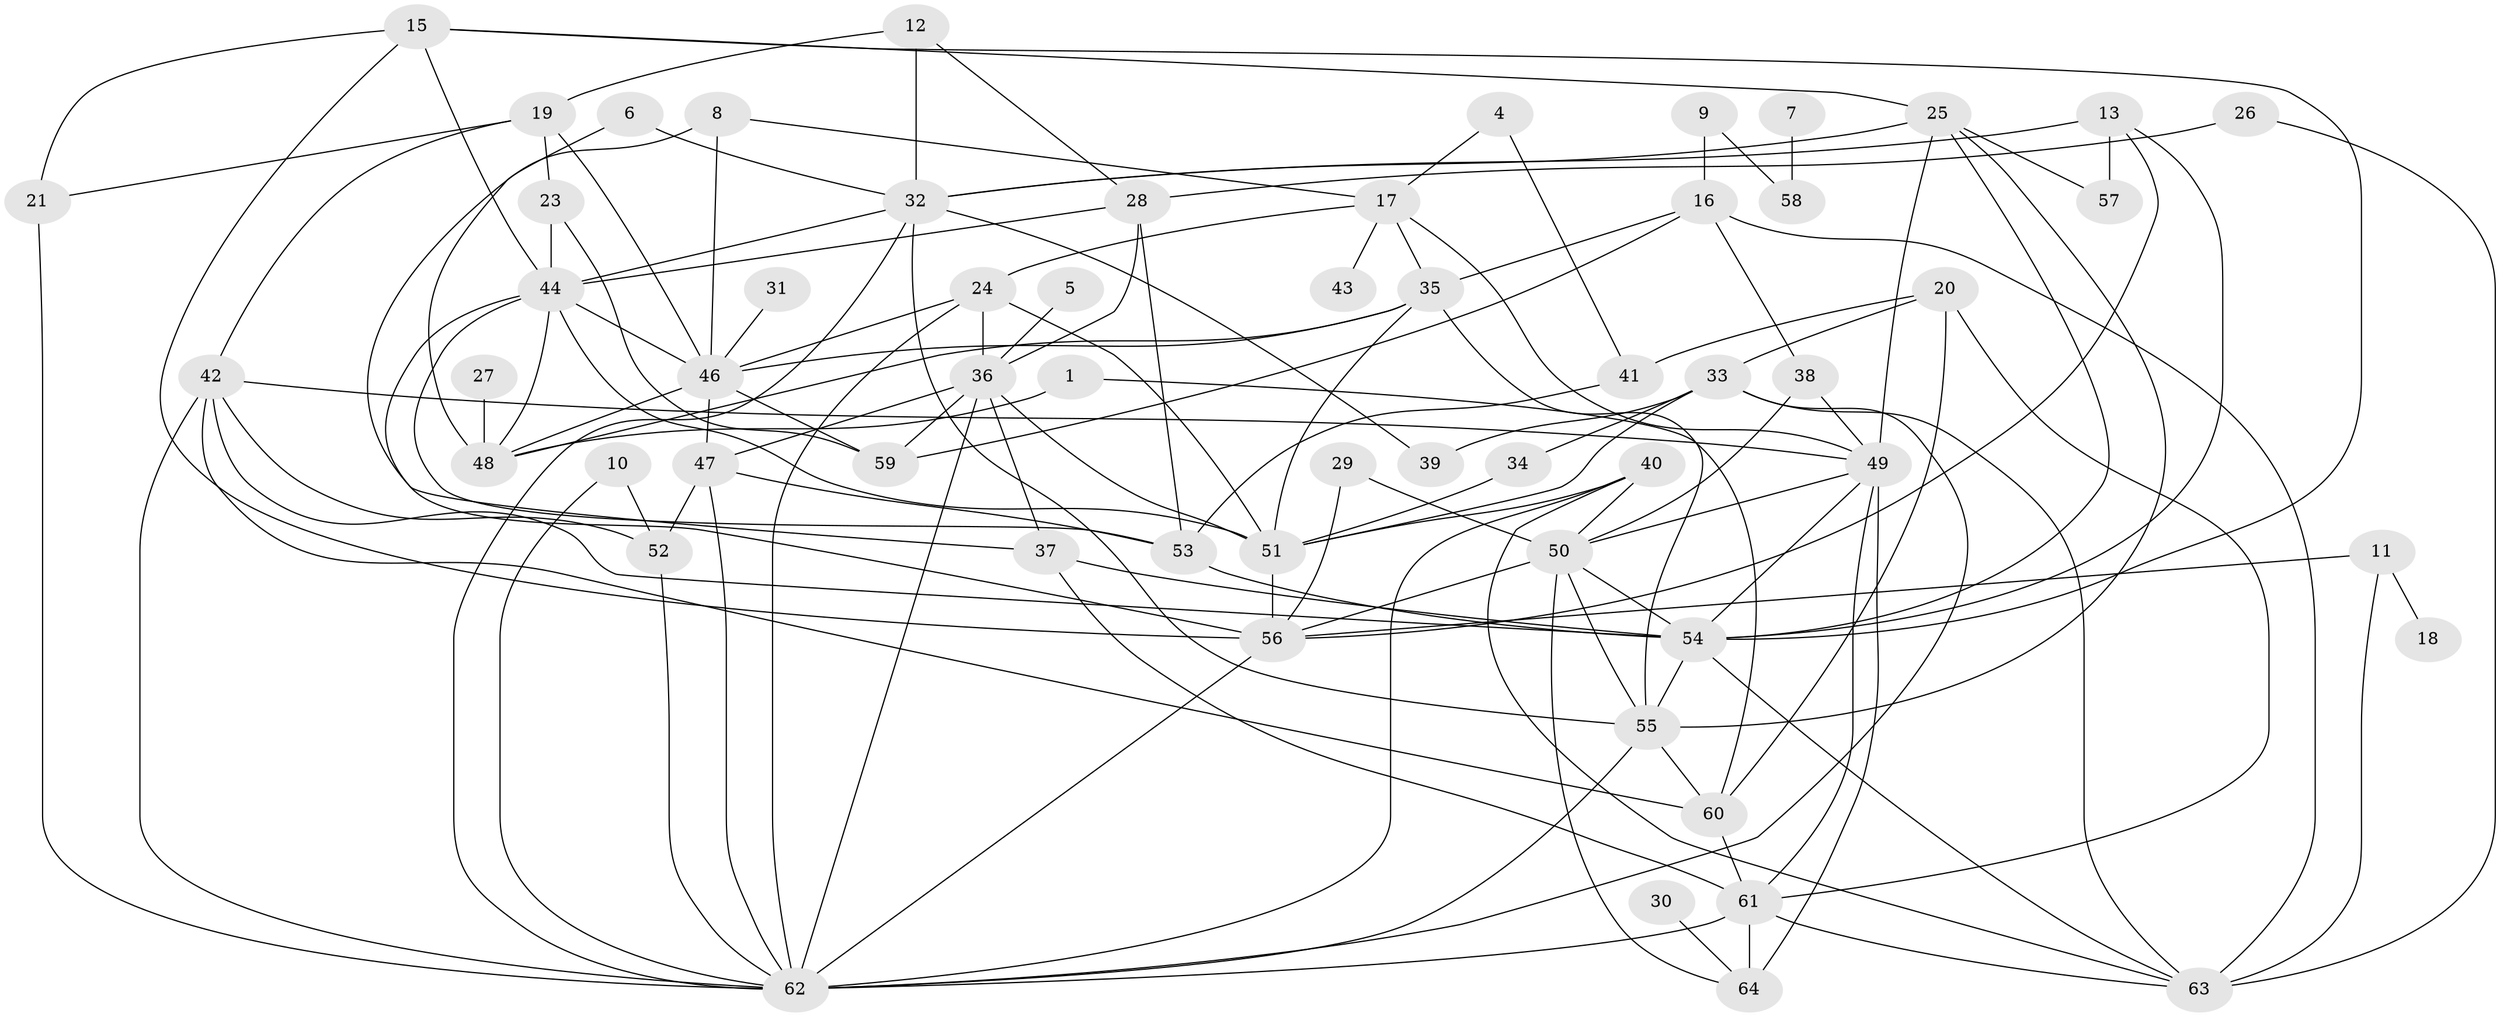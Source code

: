 // original degree distribution, {2: 0.23622047244094488, 3: 0.2125984251968504, 5: 0.10236220472440945, 4: 0.2047244094488189, 1: 0.10236220472440945, 0: 0.03937007874015748, 7: 0.023622047244094488, 6: 0.06299212598425197, 8: 0.015748031496062992}
// Generated by graph-tools (version 1.1) at 2025/25/03/09/25 03:25:15]
// undirected, 59 vertices, 132 edges
graph export_dot {
graph [start="1"]
  node [color=gray90,style=filled];
  1;
  4;
  5;
  6;
  7;
  8;
  9;
  10;
  11;
  12;
  13;
  15;
  16;
  17;
  18;
  19;
  20;
  21;
  23;
  24;
  25;
  26;
  27;
  28;
  29;
  30;
  31;
  32;
  33;
  34;
  35;
  36;
  37;
  38;
  39;
  40;
  41;
  42;
  43;
  44;
  46;
  47;
  48;
  49;
  50;
  51;
  52;
  53;
  54;
  55;
  56;
  57;
  58;
  59;
  60;
  61;
  62;
  63;
  64;
  1 -- 48 [weight=1.0];
  1 -- 60 [weight=1.0];
  4 -- 17 [weight=1.0];
  4 -- 41 [weight=1.0];
  5 -- 36 [weight=1.0];
  6 -- 32 [weight=1.0];
  6 -- 48 [weight=1.0];
  7 -- 58 [weight=1.0];
  8 -- 17 [weight=1.0];
  8 -- 37 [weight=1.0];
  8 -- 46 [weight=1.0];
  9 -- 16 [weight=1.0];
  9 -- 58 [weight=1.0];
  10 -- 52 [weight=1.0];
  10 -- 62 [weight=1.0];
  11 -- 18 [weight=1.0];
  11 -- 56 [weight=1.0];
  11 -- 63 [weight=2.0];
  12 -- 19 [weight=1.0];
  12 -- 28 [weight=1.0];
  12 -- 32 [weight=1.0];
  13 -- 32 [weight=1.0];
  13 -- 54 [weight=1.0];
  13 -- 56 [weight=1.0];
  13 -- 57 [weight=2.0];
  15 -- 21 [weight=1.0];
  15 -- 25 [weight=1.0];
  15 -- 44 [weight=1.0];
  15 -- 54 [weight=1.0];
  15 -- 56 [weight=1.0];
  16 -- 35 [weight=1.0];
  16 -- 38 [weight=1.0];
  16 -- 59 [weight=1.0];
  16 -- 63 [weight=1.0];
  17 -- 24 [weight=1.0];
  17 -- 35 [weight=1.0];
  17 -- 43 [weight=1.0];
  17 -- 49 [weight=1.0];
  19 -- 21 [weight=1.0];
  19 -- 23 [weight=1.0];
  19 -- 42 [weight=1.0];
  19 -- 46 [weight=1.0];
  20 -- 33 [weight=1.0];
  20 -- 41 [weight=1.0];
  20 -- 60 [weight=1.0];
  20 -- 61 [weight=1.0];
  21 -- 62 [weight=1.0];
  23 -- 44 [weight=1.0];
  23 -- 59 [weight=1.0];
  24 -- 36 [weight=1.0];
  24 -- 46 [weight=1.0];
  24 -- 51 [weight=1.0];
  24 -- 62 [weight=1.0];
  25 -- 32 [weight=1.0];
  25 -- 49 [weight=1.0];
  25 -- 54 [weight=1.0];
  25 -- 55 [weight=1.0];
  25 -- 57 [weight=1.0];
  26 -- 28 [weight=1.0];
  26 -- 63 [weight=1.0];
  27 -- 48 [weight=1.0];
  28 -- 36 [weight=1.0];
  28 -- 44 [weight=1.0];
  28 -- 53 [weight=1.0];
  29 -- 50 [weight=1.0];
  29 -- 56 [weight=1.0];
  30 -- 64 [weight=1.0];
  31 -- 46 [weight=1.0];
  32 -- 39 [weight=1.0];
  32 -- 44 [weight=1.0];
  32 -- 55 [weight=1.0];
  32 -- 62 [weight=1.0];
  33 -- 34 [weight=1.0];
  33 -- 39 [weight=1.0];
  33 -- 51 [weight=2.0];
  33 -- 62 [weight=1.0];
  33 -- 63 [weight=1.0];
  34 -- 51 [weight=1.0];
  35 -- 46 [weight=1.0];
  35 -- 48 [weight=1.0];
  35 -- 51 [weight=2.0];
  35 -- 55 [weight=1.0];
  36 -- 37 [weight=1.0];
  36 -- 47 [weight=1.0];
  36 -- 51 [weight=1.0];
  36 -- 59 [weight=1.0];
  36 -- 62 [weight=1.0];
  37 -- 54 [weight=1.0];
  37 -- 61 [weight=1.0];
  38 -- 49 [weight=1.0];
  38 -- 50 [weight=1.0];
  40 -- 50 [weight=1.0];
  40 -- 51 [weight=1.0];
  40 -- 62 [weight=1.0];
  40 -- 63 [weight=1.0];
  41 -- 53 [weight=1.0];
  42 -- 49 [weight=1.0];
  42 -- 52 [weight=1.0];
  42 -- 54 [weight=1.0];
  42 -- 60 [weight=1.0];
  42 -- 62 [weight=1.0];
  44 -- 46 [weight=1.0];
  44 -- 48 [weight=1.0];
  44 -- 51 [weight=1.0];
  44 -- 53 [weight=1.0];
  44 -- 56 [weight=1.0];
  46 -- 47 [weight=2.0];
  46 -- 48 [weight=1.0];
  46 -- 59 [weight=1.0];
  47 -- 52 [weight=1.0];
  47 -- 53 [weight=1.0];
  47 -- 62 [weight=1.0];
  49 -- 50 [weight=1.0];
  49 -- 54 [weight=1.0];
  49 -- 61 [weight=1.0];
  49 -- 64 [weight=1.0];
  50 -- 54 [weight=1.0];
  50 -- 55 [weight=1.0];
  50 -- 56 [weight=2.0];
  50 -- 64 [weight=1.0];
  51 -- 56 [weight=2.0];
  52 -- 62 [weight=1.0];
  53 -- 54 [weight=1.0];
  54 -- 55 [weight=1.0];
  54 -- 63 [weight=1.0];
  55 -- 60 [weight=1.0];
  55 -- 62 [weight=1.0];
  56 -- 62 [weight=2.0];
  60 -- 61 [weight=1.0];
  61 -- 62 [weight=1.0];
  61 -- 63 [weight=1.0];
  61 -- 64 [weight=2.0];
}

